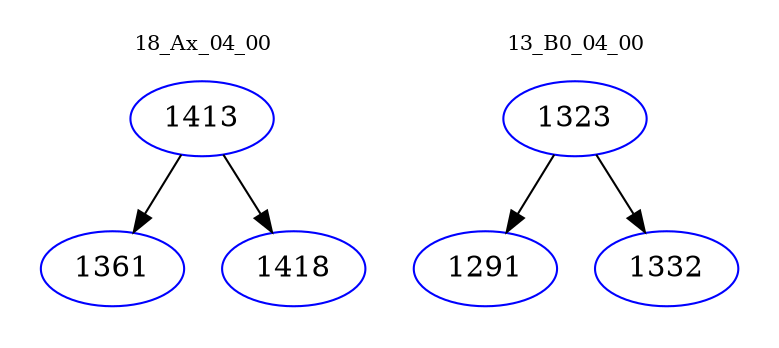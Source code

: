 digraph{
subgraph cluster_0 {
color = white
label = "18_Ax_04_00";
fontsize=10;
T0_1413 [label="1413", color="blue"]
T0_1413 -> T0_1361 [color="black"]
T0_1361 [label="1361", color="blue"]
T0_1413 -> T0_1418 [color="black"]
T0_1418 [label="1418", color="blue"]
}
subgraph cluster_1 {
color = white
label = "13_B0_04_00";
fontsize=10;
T1_1323 [label="1323", color="blue"]
T1_1323 -> T1_1291 [color="black"]
T1_1291 [label="1291", color="blue"]
T1_1323 -> T1_1332 [color="black"]
T1_1332 [label="1332", color="blue"]
}
}
